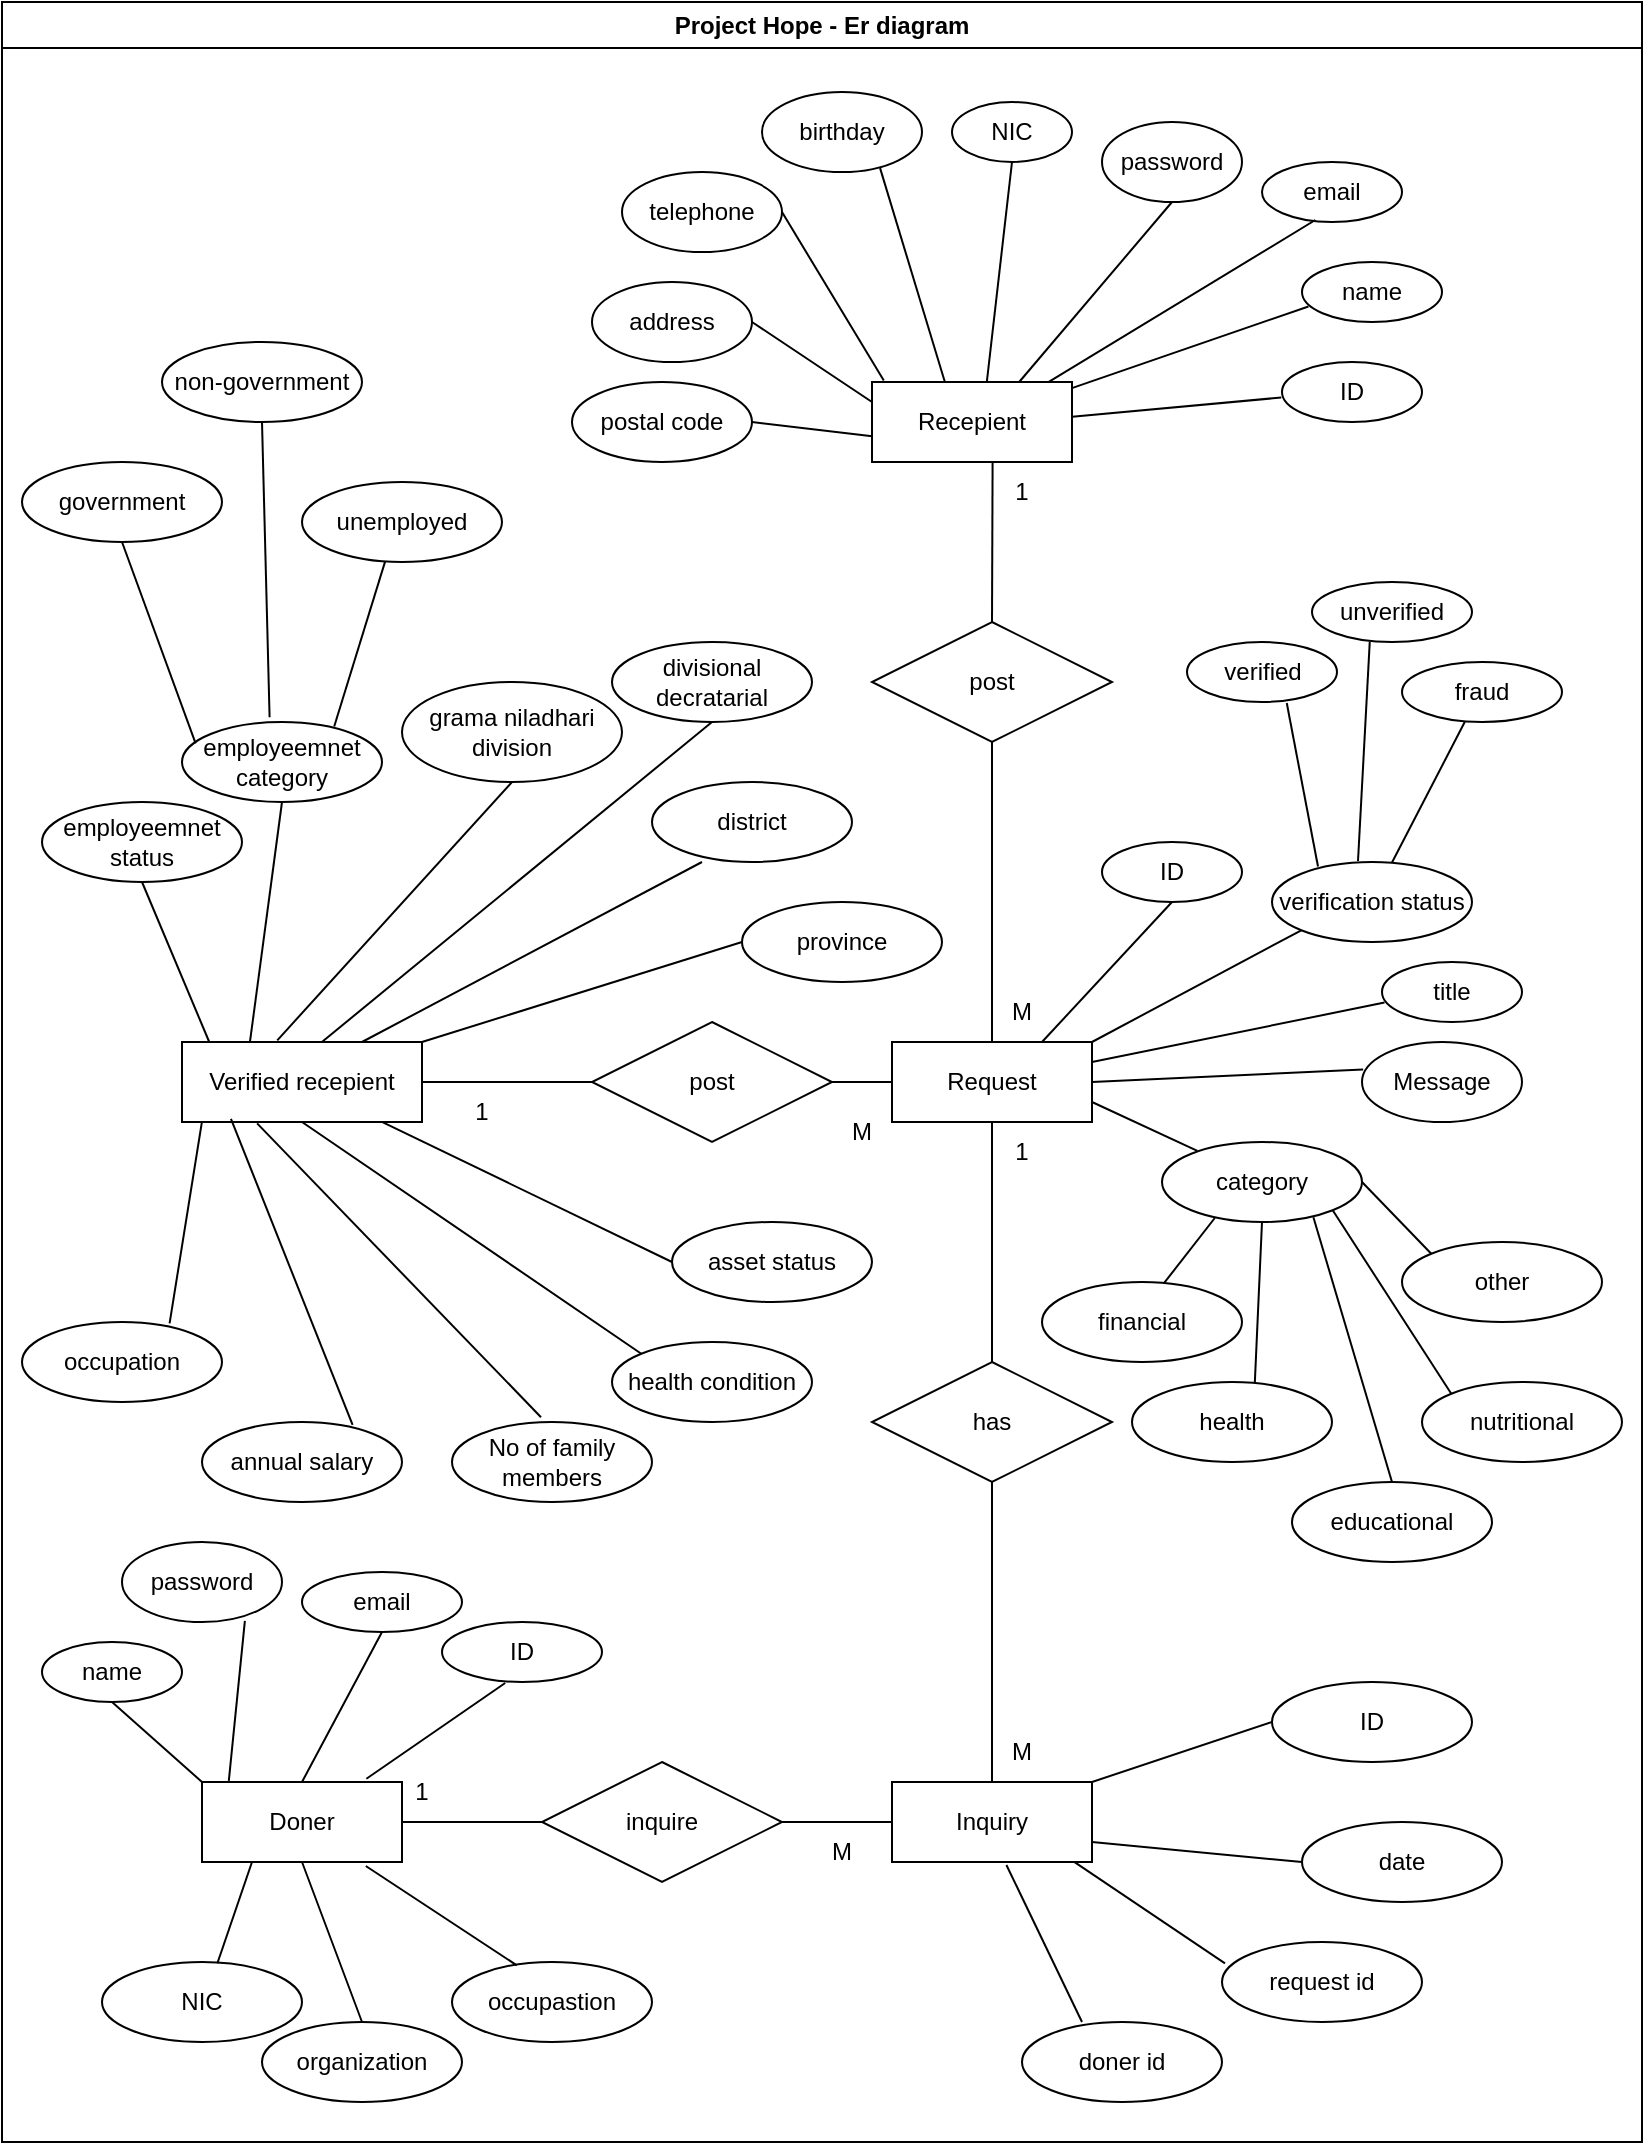 <mxfile version="28.2.7">
  <diagram name="Page-1" id="FJoYEdllg18ow3f9UYxZ">
    <mxGraphModel dx="1426" dy="841" grid="1" gridSize="10" guides="1" tooltips="1" connect="1" arrows="1" fold="1" page="1" pageScale="1" pageWidth="850" pageHeight="1100" math="0" shadow="0">
      <root>
        <mxCell id="0" />
        <mxCell id="1" parent="0" />
        <mxCell id="dPx7vL41GPMj5rOmJF7R-2" value="Request" style="whiteSpace=wrap;html=1;align=center;" vertex="1" parent="1">
          <mxGeometry x="465" y="530" width="100" height="40" as="geometry" />
        </mxCell>
        <mxCell id="dPx7vL41GPMj5rOmJF7R-3" value="Verified recepient" style="whiteSpace=wrap;html=1;align=center;" vertex="1" parent="1">
          <mxGeometry x="110" y="530" width="120" height="40" as="geometry" />
        </mxCell>
        <mxCell id="dPx7vL41GPMj5rOmJF7R-4" value="Doner" style="whiteSpace=wrap;html=1;align=center;" vertex="1" parent="1">
          <mxGeometry x="120" y="900" width="100" height="40" as="geometry" />
        </mxCell>
        <mxCell id="dPx7vL41GPMj5rOmJF7R-5" value="Inquiry" style="whiteSpace=wrap;html=1;align=center;" vertex="1" parent="1">
          <mxGeometry x="465" y="900" width="100" height="40" as="geometry" />
        </mxCell>
        <mxCell id="dPx7vL41GPMj5rOmJF7R-9" value="unemployed" style="ellipse;whiteSpace=wrap;html=1;align=center;" vertex="1" parent="1">
          <mxGeometry x="170" y="250" width="100" height="40" as="geometry" />
        </mxCell>
        <mxCell id="dPx7vL41GPMj5rOmJF7R-10" value="non-government" style="ellipse;whiteSpace=wrap;html=1;align=center;" vertex="1" parent="1">
          <mxGeometry x="100" y="180" width="100" height="40" as="geometry" />
        </mxCell>
        <mxCell id="dPx7vL41GPMj5rOmJF7R-11" value="government" style="ellipse;whiteSpace=wrap;html=1;align=center;" vertex="1" parent="1">
          <mxGeometry x="30" y="240" width="100" height="40" as="geometry" />
        </mxCell>
        <mxCell id="dPx7vL41GPMj5rOmJF7R-12" value="employeemnet category" style="ellipse;whiteSpace=wrap;html=1;align=center;" vertex="1" parent="1">
          <mxGeometry x="110" y="370" width="100" height="40" as="geometry" />
        </mxCell>
        <mxCell id="dPx7vL41GPMj5rOmJF7R-13" value="employeemnet status" style="ellipse;whiteSpace=wrap;html=1;align=center;" vertex="1" parent="1">
          <mxGeometry x="40" y="410" width="100" height="40" as="geometry" />
        </mxCell>
        <mxCell id="dPx7vL41GPMj5rOmJF7R-14" value="grama niladhari division" style="ellipse;whiteSpace=wrap;html=1;align=center;" vertex="1" parent="1">
          <mxGeometry x="220" y="350" width="110" height="50" as="geometry" />
        </mxCell>
        <mxCell id="dPx7vL41GPMj5rOmJF7R-15" value="divisional decratarial" style="ellipse;whiteSpace=wrap;html=1;align=center;" vertex="1" parent="1">
          <mxGeometry x="325" y="330" width="100" height="40" as="geometry" />
        </mxCell>
        <mxCell id="dPx7vL41GPMj5rOmJF7R-16" value="district" style="ellipse;whiteSpace=wrap;html=1;align=center;" vertex="1" parent="1">
          <mxGeometry x="345" y="400" width="100" height="40" as="geometry" />
        </mxCell>
        <mxCell id="dPx7vL41GPMj5rOmJF7R-17" value="province" style="ellipse;whiteSpace=wrap;html=1;align=center;" vertex="1" parent="1">
          <mxGeometry x="390" y="460" width="100" height="40" as="geometry" />
        </mxCell>
        <mxCell id="dPx7vL41GPMj5rOmJF7R-35" value="" style="endArrow=none;html=1;rounded=0;exitX=1;exitY=0;exitDx=0;exitDy=0;entryX=0;entryY=0.5;entryDx=0;entryDy=0;" edge="1" parent="1" source="dPx7vL41GPMj5rOmJF7R-3" target="dPx7vL41GPMj5rOmJF7R-17">
          <mxGeometry width="50" height="50" relative="1" as="geometry">
            <mxPoint x="640" y="410" as="sourcePoint" />
            <mxPoint x="690" y="360" as="targetPoint" />
          </mxGeometry>
        </mxCell>
        <mxCell id="dPx7vL41GPMj5rOmJF7R-36" value="" style="endArrow=none;html=1;rounded=0;exitX=0.75;exitY=0;exitDx=0;exitDy=0;entryX=0.25;entryY=1;entryDx=0;entryDy=0;entryPerimeter=0;" edge="1" parent="1" source="dPx7vL41GPMj5rOmJF7R-3" target="dPx7vL41GPMj5rOmJF7R-16">
          <mxGeometry width="50" height="50" relative="1" as="geometry">
            <mxPoint x="670" y="450" as="sourcePoint" />
            <mxPoint x="720" y="400" as="targetPoint" />
          </mxGeometry>
        </mxCell>
        <mxCell id="dPx7vL41GPMj5rOmJF7R-37" value="" style="endArrow=none;html=1;rounded=0;exitX=0.5;exitY=1;exitDx=0;exitDy=0;entryX=0.5;entryY=0;entryDx=0;entryDy=0;" edge="1" parent="1" source="dPx7vL41GPMj5rOmJF7R-48" target="dPx7vL41GPMj5rOmJF7R-2">
          <mxGeometry width="50" height="50" relative="1" as="geometry">
            <mxPoint x="680" y="470" as="sourcePoint" />
            <mxPoint x="730" y="420" as="targetPoint" />
          </mxGeometry>
        </mxCell>
        <mxCell id="dPx7vL41GPMj5rOmJF7R-38" value="" style="endArrow=none;html=1;rounded=0;exitX=1;exitY=0.5;exitDx=0;exitDy=0;entryX=0;entryY=0.5;entryDx=0;entryDy=0;" edge="1" parent="1" source="dPx7vL41GPMj5rOmJF7R-3" target="dPx7vL41GPMj5rOmJF7R-47">
          <mxGeometry width="50" height="50" relative="1" as="geometry">
            <mxPoint x="680" y="470" as="sourcePoint" />
            <mxPoint x="730" y="420" as="targetPoint" />
          </mxGeometry>
        </mxCell>
        <mxCell id="dPx7vL41GPMj5rOmJF7R-39" value="" style="endArrow=none;html=1;rounded=0;entryX=0.603;entryY=1.011;entryDx=0;entryDy=0;entryPerimeter=0;exitX=0.5;exitY=0;exitDx=0;exitDy=0;" edge="1" parent="1" source="dPx7vL41GPMj5rOmJF7R-48" target="dPx7vL41GPMj5rOmJF7R-1">
          <mxGeometry width="50" height="50" relative="1" as="geometry">
            <mxPoint x="680" y="470" as="sourcePoint" />
            <mxPoint x="730" y="420" as="targetPoint" />
          </mxGeometry>
        </mxCell>
        <mxCell id="dPx7vL41GPMj5rOmJF7R-40" value="" style="endArrow=none;html=1;rounded=0;entryX=0.415;entryY=0.998;entryDx=0;entryDy=0;entryPerimeter=0;exitX=0.761;exitY=0.056;exitDx=0;exitDy=0;exitPerimeter=0;" edge="1" parent="1" source="dPx7vL41GPMj5rOmJF7R-12" target="dPx7vL41GPMj5rOmJF7R-9">
          <mxGeometry width="50" height="50" relative="1" as="geometry">
            <mxPoint x="90" y="420" as="sourcePoint" />
            <mxPoint x="730" y="420" as="targetPoint" />
          </mxGeometry>
        </mxCell>
        <mxCell id="dPx7vL41GPMj5rOmJF7R-41" value="" style="endArrow=none;html=1;rounded=0;entryX=0.5;entryY=1;entryDx=0;entryDy=0;exitX=0.438;exitY=-0.06;exitDx=0;exitDy=0;exitPerimeter=0;" edge="1" parent="1" source="dPx7vL41GPMj5rOmJF7R-12" target="dPx7vL41GPMj5rOmJF7R-10">
          <mxGeometry width="50" height="50" relative="1" as="geometry">
            <mxPoint x="90" y="380" as="sourcePoint" />
            <mxPoint x="730" y="420" as="targetPoint" />
          </mxGeometry>
        </mxCell>
        <mxCell id="dPx7vL41GPMj5rOmJF7R-42" value="" style="endArrow=none;html=1;rounded=0;exitX=0.068;exitY=0.267;exitDx=0;exitDy=0;exitPerimeter=0;entryX=0.5;entryY=1;entryDx=0;entryDy=0;" edge="1" parent="1" source="dPx7vL41GPMj5rOmJF7R-12" target="dPx7vL41GPMj5rOmJF7R-11">
          <mxGeometry width="50" height="50" relative="1" as="geometry">
            <mxPoint x="680" y="470" as="sourcePoint" />
            <mxPoint x="730" y="420" as="targetPoint" />
          </mxGeometry>
        </mxCell>
        <mxCell id="dPx7vL41GPMj5rOmJF7R-43" value="" style="endArrow=none;html=1;rounded=0;exitX=0.283;exitY=0.003;exitDx=0;exitDy=0;exitPerimeter=0;entryX=0.5;entryY=1;entryDx=0;entryDy=0;" edge="1" parent="1" source="dPx7vL41GPMj5rOmJF7R-3" target="dPx7vL41GPMj5rOmJF7R-12">
          <mxGeometry width="50" height="50" relative="1" as="geometry">
            <mxPoint x="680" y="470" as="sourcePoint" />
            <mxPoint x="730" y="420" as="targetPoint" />
          </mxGeometry>
        </mxCell>
        <mxCell id="dPx7vL41GPMj5rOmJF7R-44" value="" style="endArrow=none;html=1;rounded=0;exitX=0.114;exitY=0.003;exitDx=0;exitDy=0;entryX=0.5;entryY=1;entryDx=0;entryDy=0;exitPerimeter=0;" edge="1" parent="1" source="dPx7vL41GPMj5rOmJF7R-3" target="dPx7vL41GPMj5rOmJF7R-13">
          <mxGeometry width="50" height="50" relative="1" as="geometry">
            <mxPoint x="680" y="470" as="sourcePoint" />
            <mxPoint x="730" y="420" as="targetPoint" />
          </mxGeometry>
        </mxCell>
        <mxCell id="dPx7vL41GPMj5rOmJF7R-45" value="" style="endArrow=none;html=1;rounded=0;exitX=0.397;exitY=-0.021;exitDx=0;exitDy=0;exitPerimeter=0;entryX=0.5;entryY=1;entryDx=0;entryDy=0;" edge="1" parent="1" source="dPx7vL41GPMj5rOmJF7R-3" target="dPx7vL41GPMj5rOmJF7R-14">
          <mxGeometry width="50" height="50" relative="1" as="geometry">
            <mxPoint x="680" y="470" as="sourcePoint" />
            <mxPoint x="730" y="420" as="targetPoint" />
          </mxGeometry>
        </mxCell>
        <mxCell id="dPx7vL41GPMj5rOmJF7R-46" value="" style="endArrow=none;html=1;rounded=0;exitX=0.583;exitY=0;exitDx=0;exitDy=0;exitPerimeter=0;entryX=0.5;entryY=1;entryDx=0;entryDy=0;" edge="1" parent="1" source="dPx7vL41GPMj5rOmJF7R-3" target="dPx7vL41GPMj5rOmJF7R-15">
          <mxGeometry width="50" height="50" relative="1" as="geometry">
            <mxPoint x="680" y="470" as="sourcePoint" />
            <mxPoint x="730" y="420" as="targetPoint" />
          </mxGeometry>
        </mxCell>
        <mxCell id="dPx7vL41GPMj5rOmJF7R-47" value="post" style="shape=rhombus;perimeter=rhombusPerimeter;whiteSpace=wrap;html=1;align=center;" vertex="1" parent="1">
          <mxGeometry x="315" y="520" width="120" height="60" as="geometry" />
        </mxCell>
        <mxCell id="dPx7vL41GPMj5rOmJF7R-48" value="post" style="shape=rhombus;perimeter=rhombusPerimeter;whiteSpace=wrap;html=1;align=center;" vertex="1" parent="1">
          <mxGeometry x="455" y="320" width="120" height="60" as="geometry" />
        </mxCell>
        <mxCell id="dPx7vL41GPMj5rOmJF7R-49" value="occupation" style="ellipse;whiteSpace=wrap;html=1;align=center;" vertex="1" parent="1">
          <mxGeometry x="30" y="670" width="100" height="40" as="geometry" />
        </mxCell>
        <mxCell id="dPx7vL41GPMj5rOmJF7R-50" value="ID" style="ellipse;whiteSpace=wrap;html=1;align=center;" vertex="1" parent="1">
          <mxGeometry x="570" y="430" width="70" height="30" as="geometry" />
        </mxCell>
        <mxCell id="dPx7vL41GPMj5rOmJF7R-51" value="doner id" style="ellipse;whiteSpace=wrap;html=1;align=center;" vertex="1" parent="1">
          <mxGeometry x="530" y="1020" width="100" height="40" as="geometry" />
        </mxCell>
        <mxCell id="dPx7vL41GPMj5rOmJF7R-52" value="request id" style="ellipse;whiteSpace=wrap;html=1;align=center;" vertex="1" parent="1">
          <mxGeometry x="630" y="980" width="100" height="40" as="geometry" />
        </mxCell>
        <mxCell id="dPx7vL41GPMj5rOmJF7R-53" value="date" style="ellipse;whiteSpace=wrap;html=1;align=center;" vertex="1" parent="1">
          <mxGeometry x="670" y="920" width="100" height="40" as="geometry" />
        </mxCell>
        <mxCell id="dPx7vL41GPMj5rOmJF7R-54" value="ID" style="ellipse;whiteSpace=wrap;html=1;align=center;" vertex="1" parent="1">
          <mxGeometry x="655" y="850" width="100" height="40" as="geometry" />
        </mxCell>
        <mxCell id="dPx7vL41GPMj5rOmJF7R-55" value="occupastion" style="ellipse;whiteSpace=wrap;html=1;align=center;" vertex="1" parent="1">
          <mxGeometry x="245" y="990" width="100" height="40" as="geometry" />
        </mxCell>
        <mxCell id="dPx7vL41GPMj5rOmJF7R-56" value="organization" style="ellipse;whiteSpace=wrap;html=1;align=center;" vertex="1" parent="1">
          <mxGeometry x="150" y="1020" width="100" height="40" as="geometry" />
        </mxCell>
        <mxCell id="dPx7vL41GPMj5rOmJF7R-57" value="NIC" style="ellipse;whiteSpace=wrap;html=1;align=center;" vertex="1" parent="1">
          <mxGeometry x="70" y="990" width="100" height="40" as="geometry" />
        </mxCell>
        <mxCell id="dPx7vL41GPMj5rOmJF7R-58" value="name" style="ellipse;whiteSpace=wrap;html=1;align=center;" vertex="1" parent="1">
          <mxGeometry x="40" y="830" width="70" height="30" as="geometry" />
        </mxCell>
        <mxCell id="dPx7vL41GPMj5rOmJF7R-59" value="password" style="ellipse;whiteSpace=wrap;html=1;align=center;" vertex="1" parent="1">
          <mxGeometry x="80" y="780" width="80" height="40" as="geometry" />
        </mxCell>
        <mxCell id="dPx7vL41GPMj5rOmJF7R-60" value="email" style="ellipse;whiteSpace=wrap;html=1;align=center;" vertex="1" parent="1">
          <mxGeometry x="170" y="795" width="80" height="30" as="geometry" />
        </mxCell>
        <mxCell id="dPx7vL41GPMj5rOmJF7R-61" value="ID" style="ellipse;whiteSpace=wrap;html=1;align=center;" vertex="1" parent="1">
          <mxGeometry x="240" y="820" width="80" height="30" as="geometry" />
        </mxCell>
        <mxCell id="dPx7vL41GPMj5rOmJF7R-62" value="asset status" style="ellipse;whiteSpace=wrap;html=1;align=center;" vertex="1" parent="1">
          <mxGeometry x="355" y="620" width="100" height="40" as="geometry" />
        </mxCell>
        <mxCell id="dPx7vL41GPMj5rOmJF7R-63" value="health condition" style="ellipse;whiteSpace=wrap;html=1;align=center;" vertex="1" parent="1">
          <mxGeometry x="325" y="680" width="100" height="40" as="geometry" />
        </mxCell>
        <mxCell id="dPx7vL41GPMj5rOmJF7R-64" value="No of family members" style="ellipse;whiteSpace=wrap;html=1;align=center;" vertex="1" parent="1">
          <mxGeometry x="245" y="720" width="100" height="40" as="geometry" />
        </mxCell>
        <mxCell id="dPx7vL41GPMj5rOmJF7R-65" value="annual salary" style="ellipse;whiteSpace=wrap;html=1;align=center;" vertex="1" parent="1">
          <mxGeometry x="120" y="720" width="100" height="40" as="geometry" />
        </mxCell>
        <mxCell id="dPx7vL41GPMj5rOmJF7R-66" value="" style="endArrow=none;html=1;rounded=0;exitX=1;exitY=0.5;exitDx=0;exitDy=0;entryX=0;entryY=0.5;entryDx=0;entryDy=0;" edge="1" parent="1" source="dPx7vL41GPMj5rOmJF7R-47" target="dPx7vL41GPMj5rOmJF7R-2">
          <mxGeometry width="50" height="50" relative="1" as="geometry">
            <mxPoint x="340" y="540" as="sourcePoint" />
            <mxPoint x="440" y="540" as="targetPoint" />
          </mxGeometry>
        </mxCell>
        <mxCell id="dPx7vL41GPMj5rOmJF7R-67" value="" style="endArrow=none;html=1;rounded=0;exitX=0.5;exitY=1;exitDx=0;exitDy=0;entryX=0.5;entryY=0;entryDx=0;entryDy=0;" edge="1" parent="1" source="dPx7vL41GPMj5rOmJF7R-69" target="dPx7vL41GPMj5rOmJF7R-5">
          <mxGeometry width="50" height="50" relative="1" as="geometry">
            <mxPoint x="730" y="780" as="sourcePoint" />
            <mxPoint x="720" y="840" as="targetPoint" />
          </mxGeometry>
        </mxCell>
        <mxCell id="dPx7vL41GPMj5rOmJF7R-68" value="" style="endArrow=none;html=1;rounded=0;entryX=0.5;entryY=1;entryDx=0;entryDy=0;exitX=0.5;exitY=0;exitDx=0;exitDy=0;" edge="1" parent="1" source="dPx7vL41GPMj5rOmJF7R-69" target="dPx7vL41GPMj5rOmJF7R-2">
          <mxGeometry width="50" height="50" relative="1" as="geometry">
            <mxPoint x="730" y="780" as="sourcePoint" />
            <mxPoint x="720" y="580" as="targetPoint" />
          </mxGeometry>
        </mxCell>
        <mxCell id="dPx7vL41GPMj5rOmJF7R-69" value="has" style="shape=rhombus;perimeter=rhombusPerimeter;whiteSpace=wrap;html=1;align=center;" vertex="1" parent="1">
          <mxGeometry x="455" y="690" width="120" height="60" as="geometry" />
        </mxCell>
        <mxCell id="dPx7vL41GPMj5rOmJF7R-70" value="" style="endArrow=none;html=1;rounded=0;exitX=1;exitY=0.5;exitDx=0;exitDy=0;entryX=0;entryY=0.5;entryDx=0;entryDy=0;" edge="1" parent="1" source="dPx7vL41GPMj5rOmJF7R-72" target="dPx7vL41GPMj5rOmJF7R-5">
          <mxGeometry width="50" height="50" relative="1" as="geometry">
            <mxPoint x="480" y="940" as="sourcePoint" />
            <mxPoint x="470" y="1000" as="targetPoint" />
          </mxGeometry>
        </mxCell>
        <mxCell id="dPx7vL41GPMj5rOmJF7R-71" value="" style="endArrow=none;html=1;rounded=0;entryX=1;entryY=0.5;entryDx=0;entryDy=0;exitX=0;exitY=0.5;exitDx=0;exitDy=0;" edge="1" parent="1" source="dPx7vL41GPMj5rOmJF7R-72" target="dPx7vL41GPMj5rOmJF7R-4">
          <mxGeometry width="50" height="50" relative="1" as="geometry">
            <mxPoint x="480" y="940" as="sourcePoint" />
            <mxPoint x="470" y="740" as="targetPoint" />
          </mxGeometry>
        </mxCell>
        <mxCell id="dPx7vL41GPMj5rOmJF7R-72" value="inquire" style="shape=rhombus;perimeter=rhombusPerimeter;whiteSpace=wrap;html=1;align=center;" vertex="1" parent="1">
          <mxGeometry x="290" y="890" width="120" height="60" as="geometry" />
        </mxCell>
        <mxCell id="dPx7vL41GPMj5rOmJF7R-73" value="" style="endArrow=none;html=1;rounded=0;exitX=0.75;exitY=0;exitDx=0;exitDy=0;entryX=0.5;entryY=1;entryDx=0;entryDy=0;" edge="1" parent="1" source="dPx7vL41GPMj5rOmJF7R-2" target="dPx7vL41GPMj5rOmJF7R-50">
          <mxGeometry width="50" height="50" relative="1" as="geometry">
            <mxPoint x="262" y="709" as="sourcePoint" />
            <mxPoint x="180" y="600" as="targetPoint" />
          </mxGeometry>
        </mxCell>
        <mxCell id="dPx7vL41GPMj5rOmJF7R-74" value="" style="endArrow=none;html=1;rounded=0;exitX=0.911;exitY=0.998;exitDx=0;exitDy=0;exitPerimeter=0;entryX=0.015;entryY=0.267;entryDx=0;entryDy=0;entryPerimeter=0;" edge="1" parent="1" source="dPx7vL41GPMj5rOmJF7R-5" target="dPx7vL41GPMj5rOmJF7R-52">
          <mxGeometry width="50" height="50" relative="1" as="geometry">
            <mxPoint x="262" y="709" as="sourcePoint" />
            <mxPoint x="180" y="600" as="targetPoint" />
          </mxGeometry>
        </mxCell>
        <mxCell id="dPx7vL41GPMj5rOmJF7R-75" value="" style="endArrow=none;html=1;rounded=0;exitX=1;exitY=0.75;exitDx=0;exitDy=0;entryX=0;entryY=0.5;entryDx=0;entryDy=0;" edge="1" parent="1" source="dPx7vL41GPMj5rOmJF7R-5" target="dPx7vL41GPMj5rOmJF7R-53">
          <mxGeometry width="50" height="50" relative="1" as="geometry">
            <mxPoint x="262" y="709" as="sourcePoint" />
            <mxPoint x="180" y="600" as="targetPoint" />
          </mxGeometry>
        </mxCell>
        <mxCell id="dPx7vL41GPMj5rOmJF7R-76" value="" style="endArrow=none;html=1;rounded=0;entryX=0;entryY=0.5;entryDx=0;entryDy=0;exitX=1;exitY=0;exitDx=0;exitDy=0;" edge="1" parent="1" source="dPx7vL41GPMj5rOmJF7R-5" target="dPx7vL41GPMj5rOmJF7R-54">
          <mxGeometry width="50" height="50" relative="1" as="geometry">
            <mxPoint x="630" y="880" as="sourcePoint" />
            <mxPoint x="180" y="600" as="targetPoint" />
          </mxGeometry>
        </mxCell>
        <mxCell id="dPx7vL41GPMj5rOmJF7R-77" value="" style="endArrow=none;html=1;rounded=0;exitX=0.3;exitY=0;exitDx=0;exitDy=0;exitPerimeter=0;entryX=0.572;entryY=1.037;entryDx=0;entryDy=0;entryPerimeter=0;" edge="1" parent="1" source="dPx7vL41GPMj5rOmJF7R-51" target="dPx7vL41GPMj5rOmJF7R-5">
          <mxGeometry width="50" height="50" relative="1" as="geometry">
            <mxPoint x="262" y="709" as="sourcePoint" />
            <mxPoint x="180" y="600" as="targetPoint" />
          </mxGeometry>
        </mxCell>
        <mxCell id="dPx7vL41GPMj5rOmJF7R-78" value="" style="endArrow=none;html=1;rounded=0;entryX=0.819;entryY=1.05;entryDx=0;entryDy=0;entryPerimeter=0;exitX=0.324;exitY=0.042;exitDx=0;exitDy=0;exitPerimeter=0;" edge="1" parent="1" source="dPx7vL41GPMj5rOmJF7R-55" target="dPx7vL41GPMj5rOmJF7R-4">
          <mxGeometry width="50" height="50" relative="1" as="geometry">
            <mxPoint x="290" y="1020" as="sourcePoint" />
            <mxPoint x="180" y="600" as="targetPoint" />
          </mxGeometry>
        </mxCell>
        <mxCell id="dPx7vL41GPMj5rOmJF7R-79" value="" style="endArrow=none;html=1;rounded=0;exitX=0.5;exitY=0;exitDx=0;exitDy=0;entryX=0.5;entryY=1;entryDx=0;entryDy=0;" edge="1" parent="1" source="dPx7vL41GPMj5rOmJF7R-56" target="dPx7vL41GPMj5rOmJF7R-4">
          <mxGeometry width="50" height="50" relative="1" as="geometry">
            <mxPoint x="262" y="709" as="sourcePoint" />
            <mxPoint x="180" y="600" as="targetPoint" />
          </mxGeometry>
        </mxCell>
        <mxCell id="dPx7vL41GPMj5rOmJF7R-80" value="" style="endArrow=none;html=1;rounded=0;exitX=0.25;exitY=1;exitDx=0;exitDy=0;entryX=0.577;entryY=0.015;entryDx=0;entryDy=0;entryPerimeter=0;" edge="1" parent="1" source="dPx7vL41GPMj5rOmJF7R-4" target="dPx7vL41GPMj5rOmJF7R-57">
          <mxGeometry width="50" height="50" relative="1" as="geometry">
            <mxPoint x="262" y="709" as="sourcePoint" />
            <mxPoint x="180" y="600" as="targetPoint" />
          </mxGeometry>
        </mxCell>
        <mxCell id="dPx7vL41GPMj5rOmJF7R-81" value="" style="endArrow=none;html=1;rounded=0;exitX=0.5;exitY=1;exitDx=0;exitDy=0;entryX=0;entryY=0;entryDx=0;entryDy=0;" edge="1" parent="1" source="dPx7vL41GPMj5rOmJF7R-58" target="dPx7vL41GPMj5rOmJF7R-4">
          <mxGeometry width="50" height="50" relative="1" as="geometry">
            <mxPoint x="262" y="709" as="sourcePoint" />
            <mxPoint x="180" y="600" as="targetPoint" />
          </mxGeometry>
        </mxCell>
        <mxCell id="dPx7vL41GPMj5rOmJF7R-82" value="" style="endArrow=none;html=1;rounded=0;exitX=0.768;exitY=0.986;exitDx=0;exitDy=0;exitPerimeter=0;entryX=0.134;entryY=-0.014;entryDx=0;entryDy=0;entryPerimeter=0;" edge="1" parent="1" source="dPx7vL41GPMj5rOmJF7R-59" target="dPx7vL41GPMj5rOmJF7R-4">
          <mxGeometry width="50" height="50" relative="1" as="geometry">
            <mxPoint x="262" y="709" as="sourcePoint" />
            <mxPoint x="180" y="600" as="targetPoint" />
          </mxGeometry>
        </mxCell>
        <mxCell id="dPx7vL41GPMj5rOmJF7R-83" value="" style="endArrow=none;html=1;rounded=0;exitX=0.5;exitY=1;exitDx=0;exitDy=0;entryX=0.5;entryY=0;entryDx=0;entryDy=0;" edge="1" parent="1" source="dPx7vL41GPMj5rOmJF7R-60" target="dPx7vL41GPMj5rOmJF7R-4">
          <mxGeometry width="50" height="50" relative="1" as="geometry">
            <mxPoint x="262" y="709" as="sourcePoint" />
            <mxPoint x="180" y="600" as="targetPoint" />
          </mxGeometry>
        </mxCell>
        <mxCell id="dPx7vL41GPMj5rOmJF7R-84" value="" style="endArrow=none;html=1;rounded=0;exitX=0.395;exitY=1.017;exitDx=0;exitDy=0;exitPerimeter=0;entryX=0.822;entryY=-0.04;entryDx=0;entryDy=0;entryPerimeter=0;" edge="1" parent="1" source="dPx7vL41GPMj5rOmJF7R-61" target="dPx7vL41GPMj5rOmJF7R-4">
          <mxGeometry width="50" height="50" relative="1" as="geometry">
            <mxPoint x="271" y="719" as="sourcePoint" />
            <mxPoint x="189" y="610" as="targetPoint" />
          </mxGeometry>
        </mxCell>
        <mxCell id="dPx7vL41GPMj5rOmJF7R-85" value="" style="endArrow=none;html=1;rounded=0;exitX=0;exitY=0.5;exitDx=0;exitDy=0;entryX=0.833;entryY=0.998;entryDx=0;entryDy=0;entryPerimeter=0;" edge="1" parent="1" source="dPx7vL41GPMj5rOmJF7R-62" target="dPx7vL41GPMj5rOmJF7R-3">
          <mxGeometry width="50" height="50" relative="1" as="geometry">
            <mxPoint x="262" y="709" as="sourcePoint" />
            <mxPoint x="180" y="600" as="targetPoint" />
          </mxGeometry>
        </mxCell>
        <mxCell id="dPx7vL41GPMj5rOmJF7R-86" value="" style="endArrow=none;html=1;rounded=0;exitX=0;exitY=0;exitDx=0;exitDy=0;entryX=0.5;entryY=1;entryDx=0;entryDy=0;" edge="1" parent="1" source="dPx7vL41GPMj5rOmJF7R-63" target="dPx7vL41GPMj5rOmJF7R-3">
          <mxGeometry width="50" height="50" relative="1" as="geometry">
            <mxPoint x="262" y="709" as="sourcePoint" />
            <mxPoint x="180" y="600" as="targetPoint" />
          </mxGeometry>
        </mxCell>
        <mxCell id="dPx7vL41GPMj5rOmJF7R-87" value="" style="endArrow=none;html=1;rounded=0;exitX=0.445;exitY=-0.06;exitDx=0;exitDy=0;exitPerimeter=0;entryX=0.313;entryY=1.017;entryDx=0;entryDy=0;entryPerimeter=0;" edge="1" parent="1" source="dPx7vL41GPMj5rOmJF7R-64" target="dPx7vL41GPMj5rOmJF7R-3">
          <mxGeometry width="50" height="50" relative="1" as="geometry">
            <mxPoint x="262" y="709" as="sourcePoint" />
            <mxPoint x="180" y="600" as="targetPoint" />
          </mxGeometry>
        </mxCell>
        <mxCell id="dPx7vL41GPMj5rOmJF7R-88" value="" style="endArrow=none;html=1;rounded=0;exitX=0.753;exitY=0.037;exitDx=0;exitDy=0;exitPerimeter=0;entryX=0.204;entryY=0.96;entryDx=0;entryDy=0;entryPerimeter=0;" edge="1" parent="1" source="dPx7vL41GPMj5rOmJF7R-65" target="dPx7vL41GPMj5rOmJF7R-3">
          <mxGeometry width="50" height="50" relative="1" as="geometry">
            <mxPoint x="262" y="709" as="sourcePoint" />
            <mxPoint x="180" y="600" as="targetPoint" />
          </mxGeometry>
        </mxCell>
        <mxCell id="dPx7vL41GPMj5rOmJF7R-89" value="" style="endArrow=none;html=1;rounded=0;exitX=0.738;exitY=0.017;exitDx=0;exitDy=0;exitPerimeter=0;entryX=0.083;entryY=0.998;entryDx=0;entryDy=0;entryPerimeter=0;" edge="1" parent="1" source="dPx7vL41GPMj5rOmJF7R-49" target="dPx7vL41GPMj5rOmJF7R-3">
          <mxGeometry width="50" height="50" relative="1" as="geometry">
            <mxPoint x="262" y="709" as="sourcePoint" />
            <mxPoint x="180" y="600" as="targetPoint" />
          </mxGeometry>
        </mxCell>
        <mxCell id="dPx7vL41GPMj5rOmJF7R-92" value="verification status" style="ellipse;whiteSpace=wrap;html=1;align=center;" vertex="1" parent="1">
          <mxGeometry x="655" y="440" width="100" height="40" as="geometry" />
        </mxCell>
        <mxCell id="dPx7vL41GPMj5rOmJF7R-93" value="verified" style="ellipse;whiteSpace=wrap;html=1;align=center;" vertex="1" parent="1">
          <mxGeometry x="612.5" y="330" width="75" height="30" as="geometry" />
        </mxCell>
        <mxCell id="dPx7vL41GPMj5rOmJF7R-94" value="unverified" style="ellipse;whiteSpace=wrap;html=1;align=center;" vertex="1" parent="1">
          <mxGeometry x="675" y="300" width="80" height="30" as="geometry" />
        </mxCell>
        <mxCell id="dPx7vL41GPMj5rOmJF7R-95" value="fraud" style="ellipse;whiteSpace=wrap;html=1;align=center;" vertex="1" parent="1">
          <mxGeometry x="720" y="340" width="80" height="30" as="geometry" />
        </mxCell>
        <mxCell id="dPx7vL41GPMj5rOmJF7R-96" value="title" style="ellipse;whiteSpace=wrap;html=1;align=center;" vertex="1" parent="1">
          <mxGeometry x="710" y="490" width="70" height="30" as="geometry" />
        </mxCell>
        <mxCell id="dPx7vL41GPMj5rOmJF7R-97" value="Message" style="ellipse;whiteSpace=wrap;html=1;align=center;" vertex="1" parent="1">
          <mxGeometry x="700" y="530" width="80" height="40" as="geometry" />
        </mxCell>
        <mxCell id="dPx7vL41GPMj5rOmJF7R-98" value="other" style="ellipse;whiteSpace=wrap;html=1;align=center;" vertex="1" parent="1">
          <mxGeometry x="720" y="630" width="100" height="40" as="geometry" />
        </mxCell>
        <mxCell id="dPx7vL41GPMj5rOmJF7R-99" value="nutritional" style="ellipse;whiteSpace=wrap;html=1;align=center;" vertex="1" parent="1">
          <mxGeometry x="730" y="700" width="100" height="40" as="geometry" />
        </mxCell>
        <mxCell id="dPx7vL41GPMj5rOmJF7R-100" value="health" style="ellipse;whiteSpace=wrap;html=1;align=center;" vertex="1" parent="1">
          <mxGeometry x="585" y="700" width="100" height="40" as="geometry" />
        </mxCell>
        <mxCell id="dPx7vL41GPMj5rOmJF7R-101" value="educational" style="ellipse;whiteSpace=wrap;html=1;align=center;" vertex="1" parent="1">
          <mxGeometry x="665" y="750" width="100" height="40" as="geometry" />
        </mxCell>
        <mxCell id="dPx7vL41GPMj5rOmJF7R-102" value="financial" style="ellipse;whiteSpace=wrap;html=1;align=center;" vertex="1" parent="1">
          <mxGeometry x="540" y="650" width="100" height="40" as="geometry" />
        </mxCell>
        <mxCell id="dPx7vL41GPMj5rOmJF7R-103" value="category" style="ellipse;whiteSpace=wrap;html=1;align=center;" vertex="1" parent="1">
          <mxGeometry x="600" y="580" width="100" height="40" as="geometry" />
        </mxCell>
        <mxCell id="dPx7vL41GPMj5rOmJF7R-110" value="" style="endArrow=none;html=1;rounded=0;entryX=0.361;entryY=0.998;entryDx=0;entryDy=0;entryPerimeter=0;exitX=0.43;exitY=-0.013;exitDx=0;exitDy=0;exitPerimeter=0;" edge="1" parent="1" source="dPx7vL41GPMj5rOmJF7R-92" target="dPx7vL41GPMj5rOmJF7R-94">
          <mxGeometry relative="1" as="geometry">
            <mxPoint x="540" y="480" as="sourcePoint" />
            <mxPoint x="700" y="480" as="targetPoint" />
          </mxGeometry>
        </mxCell>
        <mxCell id="dPx7vL41GPMj5rOmJF7R-111" value="" style="endArrow=none;html=1;rounded=0;entryX=0.23;entryY=0.056;entryDx=0;entryDy=0;exitX=0.665;exitY=1.017;exitDx=0;exitDy=0;exitPerimeter=0;entryPerimeter=0;" edge="1" parent="1" source="dPx7vL41GPMj5rOmJF7R-93" target="dPx7vL41GPMj5rOmJF7R-92">
          <mxGeometry relative="1" as="geometry">
            <mxPoint x="540" y="480" as="sourcePoint" />
            <mxPoint x="700" y="480" as="targetPoint" />
          </mxGeometry>
        </mxCell>
        <mxCell id="dPx7vL41GPMj5rOmJF7R-112" value="" style="endArrow=none;html=1;rounded=0;exitX=0.392;exitY=1.001;exitDx=0;exitDy=0;entryX=0.6;entryY=0.007;entryDx=0;entryDy=0;entryPerimeter=0;exitPerimeter=0;" edge="1" parent="1" source="dPx7vL41GPMj5rOmJF7R-95" target="dPx7vL41GPMj5rOmJF7R-92">
          <mxGeometry relative="1" as="geometry">
            <mxPoint x="590" y="510" as="sourcePoint" />
            <mxPoint x="750" y="510" as="targetPoint" />
          </mxGeometry>
        </mxCell>
        <mxCell id="dPx7vL41GPMj5rOmJF7R-113" value="" style="endArrow=none;html=1;rounded=0;entryX=0.614;entryY=0.017;entryDx=0;entryDy=0;exitX=0.5;exitY=1;exitDx=0;exitDy=0;entryPerimeter=0;" edge="1" parent="1" source="dPx7vL41GPMj5rOmJF7R-103" target="dPx7vL41GPMj5rOmJF7R-100">
          <mxGeometry relative="1" as="geometry">
            <mxPoint x="667" y="619" as="sourcePoint" />
            <mxPoint x="770" y="520" as="targetPoint" />
          </mxGeometry>
        </mxCell>
        <mxCell id="dPx7vL41GPMj5rOmJF7R-114" value="" style="endArrow=none;html=1;rounded=0;exitX=1;exitY=0.5;exitDx=0;exitDy=0;entryX=0.007;entryY=0.344;entryDx=0;entryDy=0;entryPerimeter=0;" edge="1" parent="1" source="dPx7vL41GPMj5rOmJF7R-2" target="dPx7vL41GPMj5rOmJF7R-97">
          <mxGeometry relative="1" as="geometry">
            <mxPoint x="610" y="520" as="sourcePoint" />
            <mxPoint x="770" y="520" as="targetPoint" />
          </mxGeometry>
        </mxCell>
        <mxCell id="dPx7vL41GPMj5rOmJF7R-115" value="" style="endArrow=none;html=1;rounded=0;exitX=0.757;exitY=0.94;exitDx=0;exitDy=0;exitPerimeter=0;entryX=0.5;entryY=0;entryDx=0;entryDy=0;" edge="1" parent="1" source="dPx7vL41GPMj5rOmJF7R-103" target="dPx7vL41GPMj5rOmJF7R-101">
          <mxGeometry relative="1" as="geometry">
            <mxPoint x="630" y="520" as="sourcePoint" />
            <mxPoint x="790" y="520" as="targetPoint" />
          </mxGeometry>
        </mxCell>
        <mxCell id="dPx7vL41GPMj5rOmJF7R-116" value="" style="endArrow=none;html=1;rounded=0;exitX=1;exitY=1;exitDx=0;exitDy=0;entryX=0;entryY=0;entryDx=0;entryDy=0;" edge="1" parent="1" source="dPx7vL41GPMj5rOmJF7R-103" target="dPx7vL41GPMj5rOmJF7R-99">
          <mxGeometry relative="1" as="geometry">
            <mxPoint x="650" y="520" as="sourcePoint" />
            <mxPoint x="810" y="520" as="targetPoint" />
          </mxGeometry>
        </mxCell>
        <mxCell id="dPx7vL41GPMj5rOmJF7R-117" value="" style="endArrow=none;html=1;rounded=0;exitX=1;exitY=0.5;exitDx=0;exitDy=0;entryX=0;entryY=0;entryDx=0;entryDy=0;" edge="1" parent="1" source="dPx7vL41GPMj5rOmJF7R-103" target="dPx7vL41GPMj5rOmJF7R-98">
          <mxGeometry relative="1" as="geometry">
            <mxPoint x="650" y="520" as="sourcePoint" />
            <mxPoint x="810" y="520" as="targetPoint" />
          </mxGeometry>
        </mxCell>
        <mxCell id="dPx7vL41GPMj5rOmJF7R-118" value="" style="endArrow=none;html=1;rounded=0;exitX=0.264;exitY=0.95;exitDx=0;exitDy=0;exitPerimeter=0;entryX=0.611;entryY=0.011;entryDx=0;entryDy=0;entryPerimeter=0;" edge="1" parent="1" source="dPx7vL41GPMj5rOmJF7R-103" target="dPx7vL41GPMj5rOmJF7R-102">
          <mxGeometry relative="1" as="geometry">
            <mxPoint x="650" y="520" as="sourcePoint" />
            <mxPoint x="810" y="520" as="targetPoint" />
          </mxGeometry>
        </mxCell>
        <mxCell id="dPx7vL41GPMj5rOmJF7R-119" value="" style="endArrow=none;html=1;rounded=0;exitX=1;exitY=0.25;exitDx=0;exitDy=0;entryX=0.018;entryY=0.676;entryDx=0;entryDy=0;entryPerimeter=0;" edge="1" parent="1" source="dPx7vL41GPMj5rOmJF7R-2" target="dPx7vL41GPMj5rOmJF7R-96">
          <mxGeometry relative="1" as="geometry">
            <mxPoint x="650" y="520" as="sourcePoint" />
            <mxPoint x="810" y="520" as="targetPoint" />
          </mxGeometry>
        </mxCell>
        <mxCell id="dPx7vL41GPMj5rOmJF7R-120" value="" style="endArrow=none;html=1;rounded=0;entryX=0.177;entryY=0.111;entryDx=0;entryDy=0;entryPerimeter=0;exitX=1;exitY=0.75;exitDx=0;exitDy=0;" edge="1" parent="1" source="dPx7vL41GPMj5rOmJF7R-2" target="dPx7vL41GPMj5rOmJF7R-103">
          <mxGeometry relative="1" as="geometry">
            <mxPoint x="650" y="520" as="sourcePoint" />
            <mxPoint x="810" y="520" as="targetPoint" />
          </mxGeometry>
        </mxCell>
        <mxCell id="dPx7vL41GPMj5rOmJF7R-122" value="" style="endArrow=none;html=1;rounded=0;exitX=1;exitY=0;exitDx=0;exitDy=0;entryX=0;entryY=1;entryDx=0;entryDy=0;" edge="1" parent="1" source="dPx7vL41GPMj5rOmJF7R-2" target="dPx7vL41GPMj5rOmJF7R-92">
          <mxGeometry width="50" height="50" relative="1" as="geometry">
            <mxPoint x="610" y="570" as="sourcePoint" />
            <mxPoint x="650" y="490" as="targetPoint" />
          </mxGeometry>
        </mxCell>
        <mxCell id="dPx7vL41GPMj5rOmJF7R-123" style="edgeStyle=orthogonalEdgeStyle;rounded=0;orthogonalLoop=1;jettySize=auto;html=1;exitX=0.5;exitY=1;exitDx=0;exitDy=0;" edge="1" parent="1" source="dPx7vL41GPMj5rOmJF7R-55" target="dPx7vL41GPMj5rOmJF7R-55">
          <mxGeometry relative="1" as="geometry" />
        </mxCell>
        <mxCell id="dPx7vL41GPMj5rOmJF7R-124" value="Project Hope - Er diagram" style="swimlane;whiteSpace=wrap;html=1;" vertex="1" parent="1">
          <mxGeometry x="20" y="10" width="820" height="1070" as="geometry" />
        </mxCell>
        <mxCell id="dPx7vL41GPMj5rOmJF7R-1" value="Recepient" style="whiteSpace=wrap;html=1;align=center;" vertex="1" parent="dPx7vL41GPMj5rOmJF7R-124">
          <mxGeometry x="435" y="190" width="100" height="40" as="geometry" />
        </mxCell>
        <mxCell id="dPx7vL41GPMj5rOmJF7R-7" value="ID" style="ellipse;whiteSpace=wrap;html=1;align=center;" vertex="1" parent="dPx7vL41GPMj5rOmJF7R-124">
          <mxGeometry x="640" y="180" width="70" height="30" as="geometry" />
        </mxCell>
        <mxCell id="dPx7vL41GPMj5rOmJF7R-18" value="postal code" style="ellipse;whiteSpace=wrap;html=1;align=center;" vertex="1" parent="dPx7vL41GPMj5rOmJF7R-124">
          <mxGeometry x="285" y="190" width="90" height="40" as="geometry" />
        </mxCell>
        <mxCell id="dPx7vL41GPMj5rOmJF7R-19" value="address" style="ellipse;whiteSpace=wrap;html=1;align=center;" vertex="1" parent="dPx7vL41GPMj5rOmJF7R-124">
          <mxGeometry x="295" y="140" width="80" height="40" as="geometry" />
        </mxCell>
        <mxCell id="dPx7vL41GPMj5rOmJF7R-20" value="telephone" style="ellipse;whiteSpace=wrap;html=1;align=center;" vertex="1" parent="dPx7vL41GPMj5rOmJF7R-124">
          <mxGeometry x="310" y="85" width="80" height="40" as="geometry" />
        </mxCell>
        <mxCell id="dPx7vL41GPMj5rOmJF7R-24" value="email" style="ellipse;whiteSpace=wrap;html=1;align=center;" vertex="1" parent="dPx7vL41GPMj5rOmJF7R-124">
          <mxGeometry x="630" y="80" width="70" height="30" as="geometry" />
        </mxCell>
        <mxCell id="dPx7vL41GPMj5rOmJF7R-25" value="name" style="ellipse;whiteSpace=wrap;html=1;align=center;" vertex="1" parent="dPx7vL41GPMj5rOmJF7R-124">
          <mxGeometry x="650" y="130" width="70" height="30" as="geometry" />
        </mxCell>
        <mxCell id="dPx7vL41GPMj5rOmJF7R-26" value="" style="endArrow=none;html=1;rounded=0;entryX=-0.005;entryY=0.592;entryDx=0;entryDy=0;entryPerimeter=0;exitX=1.001;exitY=0.435;exitDx=0;exitDy=0;exitPerimeter=0;" edge="1" parent="dPx7vL41GPMj5rOmJF7R-124" source="dPx7vL41GPMj5rOmJF7R-1" target="dPx7vL41GPMj5rOmJF7R-7">
          <mxGeometry width="50" height="50" relative="1" as="geometry">
            <mxPoint x="425" y="270" as="sourcePoint" />
            <mxPoint x="475" y="220" as="targetPoint" />
          </mxGeometry>
        </mxCell>
        <mxCell id="dPx7vL41GPMj5rOmJF7R-27" value="" style="endArrow=none;html=1;rounded=0;entryX=0.738;entryY=0.952;entryDx=0;entryDy=0;exitX=0.364;exitY=-0.003;exitDx=0;exitDy=0;exitPerimeter=0;entryPerimeter=0;" edge="1" parent="dPx7vL41GPMj5rOmJF7R-124" source="dPx7vL41GPMj5rOmJF7R-1" target="dPx7vL41GPMj5rOmJF7R-21">
          <mxGeometry width="50" height="50" relative="1" as="geometry">
            <mxPoint x="475" y="310" as="sourcePoint" />
            <mxPoint x="450.0" y="60" as="targetPoint" />
          </mxGeometry>
        </mxCell>
        <mxCell id="dPx7vL41GPMj5rOmJF7R-28" value="" style="endArrow=none;html=1;rounded=0;entryX=0.5;entryY=1;entryDx=0;entryDy=0;exitX=0.574;exitY=0.002;exitDx=0;exitDy=0;exitPerimeter=0;" edge="1" parent="dPx7vL41GPMj5rOmJF7R-124" source="dPx7vL41GPMj5rOmJF7R-1" target="dPx7vL41GPMj5rOmJF7R-22">
          <mxGeometry width="50" height="50" relative="1" as="geometry">
            <mxPoint x="475" y="310" as="sourcePoint" />
            <mxPoint x="526.213" y="65.607" as="targetPoint" />
          </mxGeometry>
        </mxCell>
        <mxCell id="dPx7vL41GPMj5rOmJF7R-29" value="" style="endArrow=none;html=1;rounded=0;entryX=0.5;entryY=1;entryDx=0;entryDy=0;exitX=0.737;exitY=-0.003;exitDx=0;exitDy=0;exitPerimeter=0;" edge="1" parent="dPx7vL41GPMj5rOmJF7R-124" source="dPx7vL41GPMj5rOmJF7R-1" target="dPx7vL41GPMj5rOmJF7R-23">
          <mxGeometry width="50" height="50" relative="1" as="geometry">
            <mxPoint x="475" y="310" as="sourcePoint" />
            <mxPoint x="608.86" y="78.28" as="targetPoint" />
          </mxGeometry>
        </mxCell>
        <mxCell id="dPx7vL41GPMj5rOmJF7R-30" value="" style="endArrow=none;html=1;rounded=0;entryX=0.381;entryY=0.967;entryDx=0;entryDy=0;entryPerimeter=0;exitX=0.882;exitY=0.002;exitDx=0;exitDy=0;exitPerimeter=0;" edge="1" parent="dPx7vL41GPMj5rOmJF7R-124" source="dPx7vL41GPMj5rOmJF7R-1" target="dPx7vL41GPMj5rOmJF7R-24">
          <mxGeometry width="50" height="50" relative="1" as="geometry">
            <mxPoint x="475" y="310" as="sourcePoint" />
            <mxPoint x="525" y="260" as="targetPoint" />
          </mxGeometry>
        </mxCell>
        <mxCell id="dPx7vL41GPMj5rOmJF7R-31" value="" style="endArrow=none;html=1;rounded=0;entryX=0.046;entryY=0.741;entryDx=0;entryDy=0;entryPerimeter=0;exitX=1.003;exitY=0.074;exitDx=0;exitDy=0;exitPerimeter=0;" edge="1" parent="dPx7vL41GPMj5rOmJF7R-124" source="dPx7vL41GPMj5rOmJF7R-1" target="dPx7vL41GPMj5rOmJF7R-25">
          <mxGeometry width="50" height="50" relative="1" as="geometry">
            <mxPoint x="475" y="310" as="sourcePoint" />
            <mxPoint x="525" y="260" as="targetPoint" />
          </mxGeometry>
        </mxCell>
        <mxCell id="dPx7vL41GPMj5rOmJF7R-32" value="" style="endArrow=none;html=1;rounded=0;entryX=1;entryY=0.5;entryDx=0;entryDy=0;exitX=0.001;exitY=0.678;exitDx=0;exitDy=0;exitPerimeter=0;" edge="1" parent="dPx7vL41GPMj5rOmJF7R-124" source="dPx7vL41GPMj5rOmJF7R-1" target="dPx7vL41GPMj5rOmJF7R-18">
          <mxGeometry width="50" height="50" relative="1" as="geometry">
            <mxPoint x="515" y="340" as="sourcePoint" />
            <mxPoint x="565" y="290" as="targetPoint" />
          </mxGeometry>
        </mxCell>
        <mxCell id="dPx7vL41GPMj5rOmJF7R-33" value="" style="endArrow=none;html=1;rounded=0;entryX=1;entryY=0.5;entryDx=0;entryDy=0;exitX=0;exitY=0.25;exitDx=0;exitDy=0;" edge="1" parent="dPx7vL41GPMj5rOmJF7R-124" source="dPx7vL41GPMj5rOmJF7R-1" target="dPx7vL41GPMj5rOmJF7R-19">
          <mxGeometry width="50" height="50" relative="1" as="geometry">
            <mxPoint x="515" y="340" as="sourcePoint" />
            <mxPoint x="565" y="290" as="targetPoint" />
          </mxGeometry>
        </mxCell>
        <mxCell id="dPx7vL41GPMj5rOmJF7R-34" value="" style="endArrow=none;html=1;rounded=0;entryX=1;entryY=0.5;entryDx=0;entryDy=0;exitX=0.059;exitY=-0.018;exitDx=0;exitDy=0;exitPerimeter=0;" edge="1" parent="dPx7vL41GPMj5rOmJF7R-124" source="dPx7vL41GPMj5rOmJF7R-1" target="dPx7vL41GPMj5rOmJF7R-20">
          <mxGeometry width="50" height="50" relative="1" as="geometry">
            <mxPoint x="515" y="340" as="sourcePoint" />
            <mxPoint x="565" y="290" as="targetPoint" />
          </mxGeometry>
        </mxCell>
        <mxCell id="dPx7vL41GPMj5rOmJF7R-21" value="birthday" style="ellipse;whiteSpace=wrap;html=1;align=center;" vertex="1" parent="dPx7vL41GPMj5rOmJF7R-124">
          <mxGeometry x="380" y="45" width="80" height="40" as="geometry" />
        </mxCell>
        <mxCell id="dPx7vL41GPMj5rOmJF7R-22" value="NIC" style="ellipse;whiteSpace=wrap;html=1;align=center;" vertex="1" parent="dPx7vL41GPMj5rOmJF7R-124">
          <mxGeometry x="475" y="50" width="60" height="30" as="geometry" />
        </mxCell>
        <mxCell id="dPx7vL41GPMj5rOmJF7R-23" value="password" style="ellipse;whiteSpace=wrap;html=1;align=center;" vertex="1" parent="dPx7vL41GPMj5rOmJF7R-124">
          <mxGeometry x="550" y="60" width="70" height="40" as="geometry" />
        </mxCell>
        <mxCell id="dPx7vL41GPMj5rOmJF7R-129" value="1" style="text;html=1;whiteSpace=wrap;strokeColor=none;fillColor=none;align=center;verticalAlign=middle;rounded=0;" vertex="1" parent="dPx7vL41GPMj5rOmJF7R-124">
          <mxGeometry x="480" y="230" width="60" height="30" as="geometry" />
        </mxCell>
        <mxCell id="dPx7vL41GPMj5rOmJF7R-130" value="1" style="text;html=1;whiteSpace=wrap;strokeColor=none;fillColor=none;align=center;verticalAlign=middle;rounded=0;" vertex="1" parent="dPx7vL41GPMj5rOmJF7R-124">
          <mxGeometry x="210" y="540" width="60" height="30" as="geometry" />
        </mxCell>
        <mxCell id="dPx7vL41GPMj5rOmJF7R-131" value="1" style="text;html=1;whiteSpace=wrap;strokeColor=none;fillColor=none;align=center;verticalAlign=middle;rounded=0;" vertex="1" parent="dPx7vL41GPMj5rOmJF7R-124">
          <mxGeometry x="480" y="560" width="60" height="30" as="geometry" />
        </mxCell>
        <mxCell id="dPx7vL41GPMj5rOmJF7R-132" value="1" style="text;html=1;whiteSpace=wrap;strokeColor=none;fillColor=none;align=center;verticalAlign=middle;rounded=0;" vertex="1" parent="dPx7vL41GPMj5rOmJF7R-124">
          <mxGeometry x="180" y="880" width="60" height="30" as="geometry" />
        </mxCell>
        <mxCell id="dPx7vL41GPMj5rOmJF7R-133" value="M" style="text;html=1;whiteSpace=wrap;strokeColor=none;fillColor=none;align=center;verticalAlign=middle;rounded=0;" vertex="1" parent="dPx7vL41GPMj5rOmJF7R-124">
          <mxGeometry x="390" y="910" width="60" height="30" as="geometry" />
        </mxCell>
        <mxCell id="dPx7vL41GPMj5rOmJF7R-134" value="M" style="text;html=1;whiteSpace=wrap;strokeColor=none;fillColor=none;align=center;verticalAlign=middle;rounded=0;" vertex="1" parent="dPx7vL41GPMj5rOmJF7R-124">
          <mxGeometry x="480" y="860" width="60" height="30" as="geometry" />
        </mxCell>
        <mxCell id="dPx7vL41GPMj5rOmJF7R-135" value="M" style="text;html=1;whiteSpace=wrap;strokeColor=none;fillColor=none;align=center;verticalAlign=middle;rounded=0;" vertex="1" parent="dPx7vL41GPMj5rOmJF7R-124">
          <mxGeometry x="400" y="550" width="60" height="30" as="geometry" />
        </mxCell>
        <mxCell id="dPx7vL41GPMj5rOmJF7R-136" value="M" style="text;html=1;whiteSpace=wrap;strokeColor=none;fillColor=none;align=center;verticalAlign=middle;rounded=0;" vertex="1" parent="dPx7vL41GPMj5rOmJF7R-124">
          <mxGeometry x="480" y="490" width="60" height="30" as="geometry" />
        </mxCell>
      </root>
    </mxGraphModel>
  </diagram>
</mxfile>
